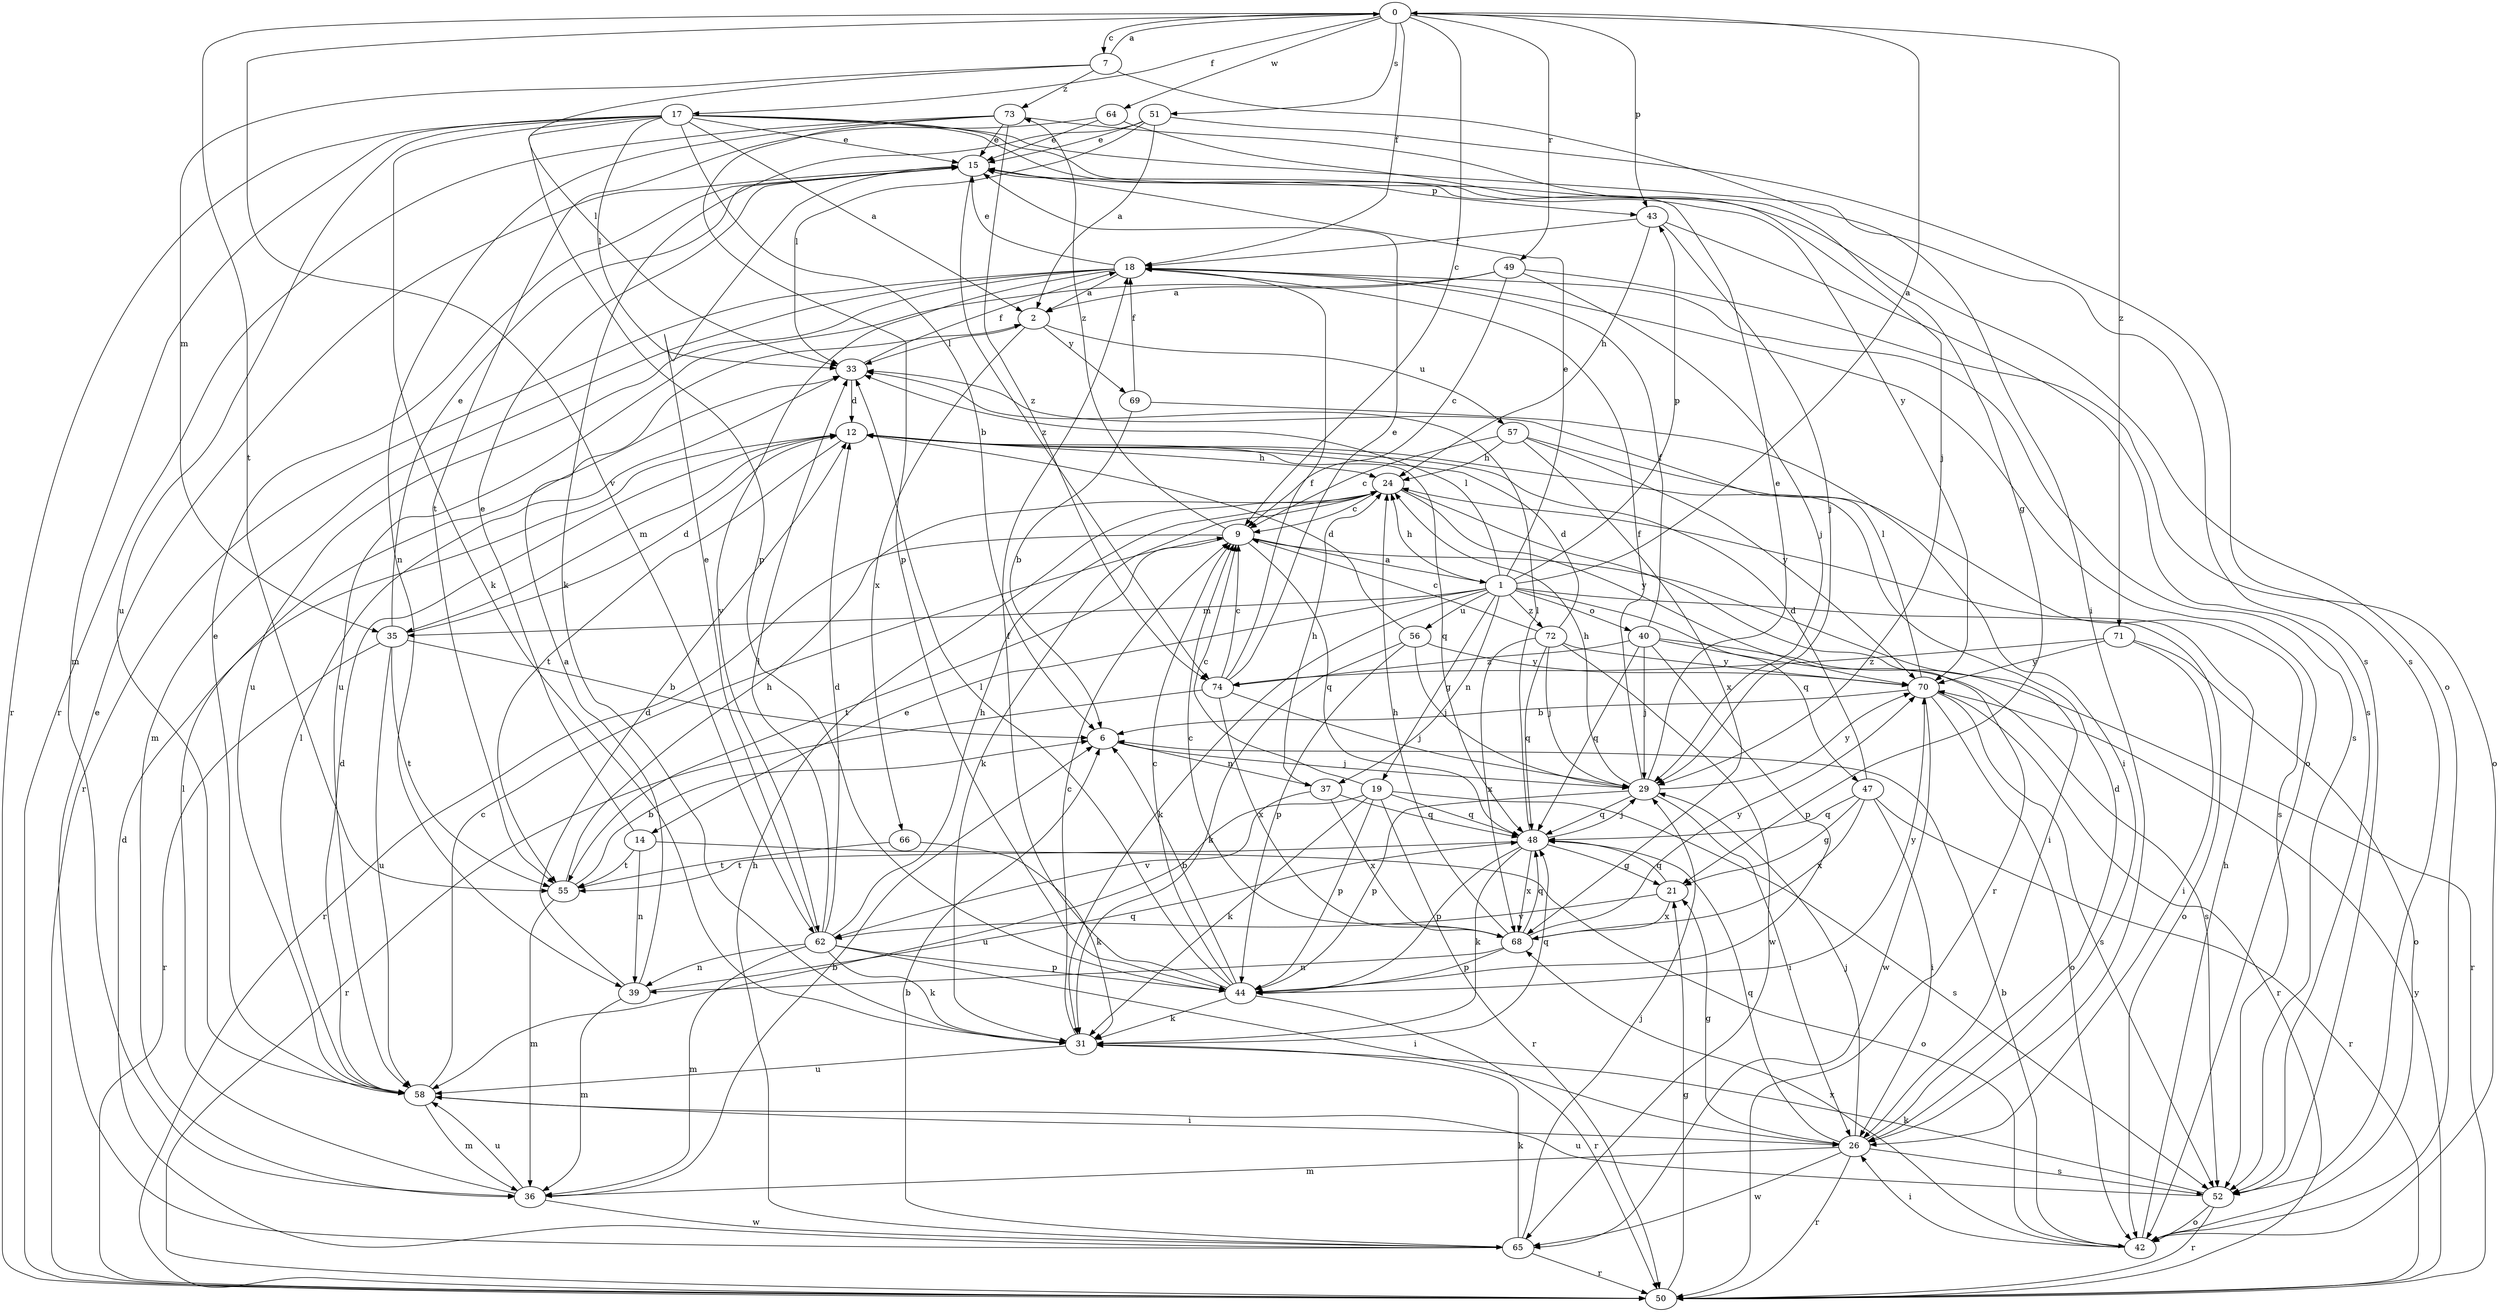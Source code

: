 strict digraph  {
0;
1;
2;
6;
7;
9;
12;
14;
15;
17;
18;
19;
21;
24;
26;
29;
31;
33;
35;
36;
37;
39;
40;
42;
43;
44;
47;
48;
49;
50;
51;
52;
55;
56;
57;
58;
62;
64;
65;
66;
68;
69;
70;
71;
72;
73;
74;
0 -> 7  [label=c];
0 -> 9  [label=c];
0 -> 17  [label=f];
0 -> 18  [label=f];
0 -> 43  [label=p];
0 -> 49  [label=r];
0 -> 51  [label=s];
0 -> 55  [label=t];
0 -> 62  [label=v];
0 -> 64  [label=w];
0 -> 71  [label=z];
1 -> 0  [label=a];
1 -> 14  [label=e];
1 -> 15  [label=e];
1 -> 19  [label=g];
1 -> 24  [label=h];
1 -> 31  [label=k];
1 -> 33  [label=l];
1 -> 35  [label=m];
1 -> 37  [label=n];
1 -> 40  [label=o];
1 -> 42  [label=o];
1 -> 43  [label=p];
1 -> 47  [label=q];
1 -> 56  [label=u];
1 -> 72  [label=z];
2 -> 33  [label=l];
2 -> 57  [label=u];
2 -> 66  [label=x];
2 -> 69  [label=y];
6 -> 29  [label=j];
6 -> 37  [label=n];
7 -> 0  [label=a];
7 -> 26  [label=i];
7 -> 33  [label=l];
7 -> 35  [label=m];
7 -> 73  [label=z];
9 -> 1  [label=a];
9 -> 26  [label=i];
9 -> 48  [label=q];
9 -> 50  [label=r];
9 -> 55  [label=t];
9 -> 73  [label=z];
12 -> 24  [label=h];
12 -> 35  [label=m];
12 -> 48  [label=q];
12 -> 55  [label=t];
14 -> 15  [label=e];
14 -> 39  [label=n];
14 -> 42  [label=o];
14 -> 55  [label=t];
15 -> 43  [label=p];
15 -> 74  [label=z];
17 -> 2  [label=a];
17 -> 6  [label=b];
17 -> 15  [label=e];
17 -> 31  [label=k];
17 -> 33  [label=l];
17 -> 36  [label=m];
17 -> 42  [label=o];
17 -> 44  [label=p];
17 -> 50  [label=r];
17 -> 52  [label=s];
17 -> 58  [label=u];
17 -> 70  [label=y];
18 -> 2  [label=a];
18 -> 15  [label=e];
18 -> 36  [label=m];
18 -> 42  [label=o];
18 -> 50  [label=r];
18 -> 52  [label=s];
18 -> 58  [label=u];
18 -> 62  [label=v];
19 -> 9  [label=c];
19 -> 31  [label=k];
19 -> 44  [label=p];
19 -> 48  [label=q];
19 -> 50  [label=r];
19 -> 52  [label=s];
19 -> 58  [label=u];
21 -> 48  [label=q];
21 -> 62  [label=v];
21 -> 68  [label=x];
24 -> 9  [label=c];
24 -> 31  [label=k];
24 -> 50  [label=r];
24 -> 70  [label=y];
26 -> 12  [label=d];
26 -> 21  [label=g];
26 -> 29  [label=j];
26 -> 36  [label=m];
26 -> 48  [label=q];
26 -> 50  [label=r];
26 -> 52  [label=s];
26 -> 65  [label=w];
29 -> 15  [label=e];
29 -> 18  [label=f];
29 -> 24  [label=h];
29 -> 26  [label=i];
29 -> 44  [label=p];
29 -> 48  [label=q];
29 -> 70  [label=y];
31 -> 9  [label=c];
31 -> 48  [label=q];
31 -> 58  [label=u];
33 -> 12  [label=d];
33 -> 18  [label=f];
35 -> 6  [label=b];
35 -> 12  [label=d];
35 -> 15  [label=e];
35 -> 50  [label=r];
35 -> 55  [label=t];
35 -> 58  [label=u];
36 -> 6  [label=b];
36 -> 33  [label=l];
36 -> 58  [label=u];
36 -> 65  [label=w];
37 -> 24  [label=h];
37 -> 48  [label=q];
37 -> 62  [label=v];
37 -> 68  [label=x];
39 -> 2  [label=a];
39 -> 12  [label=d];
39 -> 36  [label=m];
39 -> 48  [label=q];
40 -> 18  [label=f];
40 -> 29  [label=j];
40 -> 44  [label=p];
40 -> 48  [label=q];
40 -> 50  [label=r];
40 -> 52  [label=s];
40 -> 74  [label=z];
42 -> 6  [label=b];
42 -> 24  [label=h];
42 -> 26  [label=i];
42 -> 68  [label=x];
43 -> 18  [label=f];
43 -> 24  [label=h];
43 -> 29  [label=j];
43 -> 52  [label=s];
44 -> 6  [label=b];
44 -> 9  [label=c];
44 -> 18  [label=f];
44 -> 31  [label=k];
44 -> 33  [label=l];
44 -> 50  [label=r];
44 -> 70  [label=y];
47 -> 12  [label=d];
47 -> 21  [label=g];
47 -> 26  [label=i];
47 -> 48  [label=q];
47 -> 50  [label=r];
47 -> 68  [label=x];
48 -> 21  [label=g];
48 -> 29  [label=j];
48 -> 31  [label=k];
48 -> 33  [label=l];
48 -> 44  [label=p];
48 -> 55  [label=t];
48 -> 68  [label=x];
49 -> 2  [label=a];
49 -> 9  [label=c];
49 -> 29  [label=j];
49 -> 42  [label=o];
49 -> 58  [label=u];
50 -> 21  [label=g];
50 -> 70  [label=y];
51 -> 2  [label=a];
51 -> 15  [label=e];
51 -> 31  [label=k];
51 -> 33  [label=l];
51 -> 52  [label=s];
52 -> 31  [label=k];
52 -> 42  [label=o];
52 -> 50  [label=r];
52 -> 58  [label=u];
55 -> 6  [label=b];
55 -> 24  [label=h];
55 -> 36  [label=m];
56 -> 12  [label=d];
56 -> 29  [label=j];
56 -> 31  [label=k];
56 -> 44  [label=p];
56 -> 70  [label=y];
57 -> 9  [label=c];
57 -> 24  [label=h];
57 -> 52  [label=s];
57 -> 68  [label=x];
57 -> 70  [label=y];
58 -> 9  [label=c];
58 -> 12  [label=d];
58 -> 15  [label=e];
58 -> 26  [label=i];
58 -> 33  [label=l];
58 -> 36  [label=m];
62 -> 12  [label=d];
62 -> 15  [label=e];
62 -> 24  [label=h];
62 -> 26  [label=i];
62 -> 31  [label=k];
62 -> 33  [label=l];
62 -> 36  [label=m];
62 -> 39  [label=n];
62 -> 44  [label=p];
64 -> 15  [label=e];
64 -> 29  [label=j];
64 -> 55  [label=t];
65 -> 6  [label=b];
65 -> 12  [label=d];
65 -> 15  [label=e];
65 -> 24  [label=h];
65 -> 29  [label=j];
65 -> 31  [label=k];
65 -> 50  [label=r];
66 -> 31  [label=k];
66 -> 55  [label=t];
68 -> 9  [label=c];
68 -> 24  [label=h];
68 -> 39  [label=n];
68 -> 44  [label=p];
68 -> 48  [label=q];
68 -> 70  [label=y];
69 -> 6  [label=b];
69 -> 18  [label=f];
69 -> 26  [label=i];
70 -> 6  [label=b];
70 -> 33  [label=l];
70 -> 42  [label=o];
70 -> 50  [label=r];
70 -> 52  [label=s];
70 -> 65  [label=w];
71 -> 26  [label=i];
71 -> 42  [label=o];
71 -> 70  [label=y];
71 -> 74  [label=z];
72 -> 9  [label=c];
72 -> 12  [label=d];
72 -> 29  [label=j];
72 -> 48  [label=q];
72 -> 65  [label=w];
72 -> 68  [label=x];
72 -> 70  [label=y];
73 -> 15  [label=e];
73 -> 21  [label=g];
73 -> 39  [label=n];
73 -> 44  [label=p];
73 -> 50  [label=r];
73 -> 74  [label=z];
74 -> 9  [label=c];
74 -> 15  [label=e];
74 -> 18  [label=f];
74 -> 29  [label=j];
74 -> 50  [label=r];
74 -> 68  [label=x];
}
